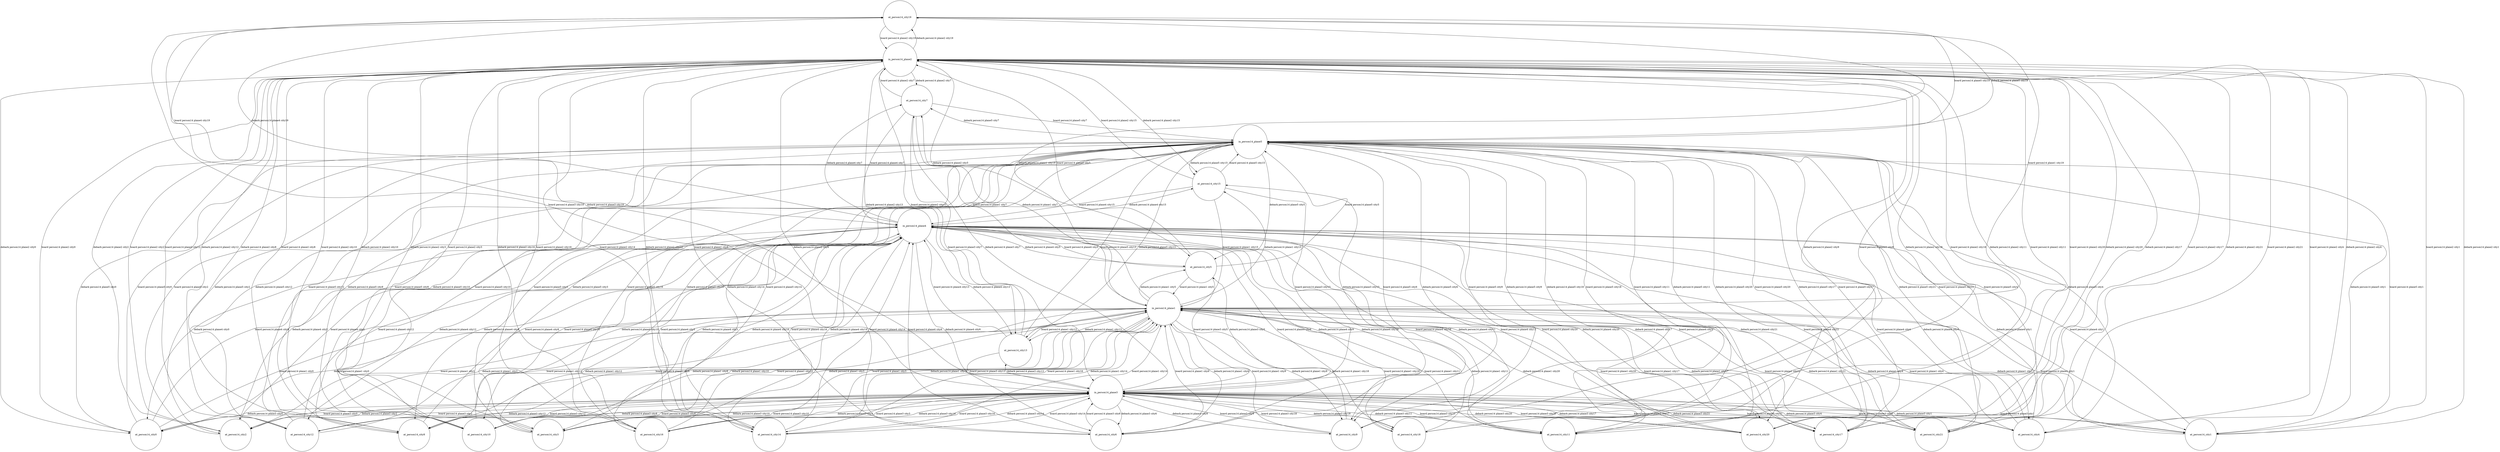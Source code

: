 digraph Tree {
	node [shape=circle, fontsize=14, color=black, fillcolor=white, fontcolor=black];
	 edge [style=solid, color=black];
at_person14_city19 [label="at_person14_city19"];
in_person14_plane2 [label="in_person14_plane2"];
in_person14_plane3 [label="in_person14_plane3"];
in_person14_plane1 [label="in_person14_plane1"];
in_person14_plane4 [label="in_person14_plane4"];
in_person14_plane5 [label="in_person14_plane5"];
at_person14_city20 [label="at_person14_city20"];
at_person14_city17 [label="at_person14_city17"];
at_person14_city0 [label="at_person14_city0"];
at_person14_city2 [label="at_person14_city2"];
at_person14_city12 [label="at_person14_city12"];
at_person14_city8 [label="at_person14_city8"];
at_person14_city4 [label="at_person14_city4"];
at_person14_city1 [label="at_person14_city1"];
at_person14_city10 [label="at_person14_city10"];
at_person14_city3 [label="at_person14_city3"];
at_person14_city16 [label="at_person14_city16"];
at_person14_city14 [label="at_person14_city14"];
at_person14_city6 [label="at_person14_city6"];
at_person14_city9 [label="at_person14_city9"];
at_person14_city18 [label="at_person14_city18"];
at_person14_city21 [label="at_person14_city21"];
at_person14_city11 [label="at_person14_city11"];
at_person14_city13 [label="at_person14_city13"];
at_person14_city5 [label="at_person14_city5"];
at_person14_city15 [label="at_person14_city15"];
at_person14_city7 [label="at_person14_city7"];
at_person14_city19 -> in_person14_plane2 [label="board person14 plane2 city19"];
at_person14_city19 -> in_person14_plane3 [label="board person14 plane3 city19"];
at_person14_city19 -> in_person14_plane1 [label="board person14 plane1 city19"];
at_person14_city19 -> in_person14_plane4 [label="board person14 plane4 city19"];
at_person14_city19 -> in_person14_plane5 [label="board person14 plane5 city19"];
at_person14_city20 -> in_person14_plane2 [label="board person14 plane2 city20"];
at_person14_city20 -> in_person14_plane3 [label="board person14 plane3 city20"];
at_person14_city20 -> in_person14_plane1 [label="board person14 plane1 city20"];
at_person14_city20 -> in_person14_plane4 [label="board person14 plane4 city20"];
at_person14_city20 -> in_person14_plane5 [label="board person14 plane5 city20"];
at_person14_city17 -> in_person14_plane2 [label="board person14 plane2 city17"];
at_person14_city17 -> in_person14_plane3 [label="board person14 plane3 city17"];
at_person14_city17 -> in_person14_plane1 [label="board person14 plane1 city17"];
at_person14_city17 -> in_person14_plane4 [label="board person14 plane4 city17"];
at_person14_city17 -> in_person14_plane5 [label="board person14 plane5 city17"];
at_person14_city0 -> in_person14_plane2 [label="board person14 plane2 city0"];
at_person14_city0 -> in_person14_plane3 [label="board person14 plane3 city0"];
at_person14_city0 -> in_person14_plane1 [label="board person14 plane1 city0"];
at_person14_city0 -> in_person14_plane4 [label="board person14 plane4 city0"];
at_person14_city0 -> in_person14_plane5 [label="board person14 plane5 city0"];
at_person14_city2 -> in_person14_plane2 [label="board person14 plane2 city2"];
at_person14_city2 -> in_person14_plane3 [label="board person14 plane3 city2"];
at_person14_city2 -> in_person14_plane1 [label="board person14 plane1 city2"];
at_person14_city2 -> in_person14_plane4 [label="board person14 plane4 city2"];
at_person14_city2 -> in_person14_plane5 [label="board person14 plane5 city2"];
in_person14_plane2 -> at_person14_city19 [label="debark person14 plane2 city19"];
in_person14_plane2 -> at_person14_city20 [label="debark person14 plane2 city20"];
in_person14_plane2 -> at_person14_city17 [label="debark person14 plane2 city17"];
in_person14_plane2 -> at_person14_city0 [label="debark person14 plane2 city0"];
in_person14_plane2 -> at_person14_city2 [label="debark person14 plane2 city2"];
in_person14_plane2 -> at_person14_city12 [label="debark person14 plane2 city12"];
in_person14_plane2 -> at_person14_city8 [label="debark person14 plane2 city8"];
in_person14_plane2 -> at_person14_city4 [label="debark person14 plane2 city4"];
in_person14_plane2 -> at_person14_city1 [label="debark person14 plane2 city1"];
in_person14_plane2 -> at_person14_city10 [label="debark person14 plane2 city10"];
in_person14_plane2 -> at_person14_city3 [label="debark person14 plane2 city3"];
in_person14_plane2 -> at_person14_city16 [label="debark person14 plane2 city16"];
in_person14_plane2 -> at_person14_city14 [label="debark person14 plane2 city14"];
in_person14_plane2 -> at_person14_city6 [label="debark person14 plane2 city6"];
in_person14_plane2 -> at_person14_city9 [label="debark person14 plane2 city9"];
in_person14_plane2 -> at_person14_city18 [label="debark person14 plane2 city18"];
in_person14_plane2 -> at_person14_city21 [label="debark person14 plane2 city21"];
in_person14_plane2 -> at_person14_city11 [label="debark person14 plane2 city11"];
in_person14_plane2 -> at_person14_city13 [label="debark person14 plane2 city13"];
in_person14_plane2 -> at_person14_city5 [label="debark person14 plane2 city5"];
in_person14_plane2 -> at_person14_city15 [label="debark person14 plane2 city15"];
in_person14_plane2 -> at_person14_city7 [label="debark person14 plane2 city7"];
at_person14_city12 -> in_person14_plane2 [label="board person14 plane2 city12"];
at_person14_city12 -> in_person14_plane3 [label="board person14 plane3 city12"];
at_person14_city12 -> in_person14_plane1 [label="board person14 plane1 city12"];
at_person14_city12 -> in_person14_plane4 [label="board person14 plane4 city12"];
at_person14_city12 -> in_person14_plane5 [label="board person14 plane5 city12"];
at_person14_city8 -> in_person14_plane2 [label="board person14 plane2 city8"];
at_person14_city8 -> in_person14_plane3 [label="board person14 plane3 city8"];
at_person14_city8 -> in_person14_plane1 [label="board person14 plane1 city8"];
at_person14_city8 -> in_person14_plane4 [label="board person14 plane4 city8"];
at_person14_city8 -> in_person14_plane5 [label="board person14 plane5 city8"];
in_person14_plane3 -> at_person14_city19 [label="debark person14 plane3 city19"];
in_person14_plane3 -> at_person14_city20 [label="debark person14 plane3 city20"];
in_person14_plane3 -> at_person14_city17 [label="debark person14 plane3 city17"];
in_person14_plane3 -> at_person14_city0 [label="debark person14 plane3 city0"];
in_person14_plane3 -> at_person14_city2 [label="debark person14 plane3 city2"];
in_person14_plane3 -> at_person14_city12 [label="debark person14 plane3 city12"];
in_person14_plane3 -> at_person14_city8 [label="debark person14 plane3 city8"];
in_person14_plane3 -> at_person14_city4 [label="debark person14 plane3 city4"];
in_person14_plane3 -> at_person14_city1 [label="debark person14 plane3 city1"];
in_person14_plane3 -> at_person14_city10 [label="debark person14 plane3 city10"];
in_person14_plane3 -> at_person14_city3 [label="debark person14 plane3 city3"];
in_person14_plane3 -> at_person14_city16 [label="debark person14 plane3 city16"];
in_person14_plane3 -> at_person14_city14 [label="debark person14 plane3 city14"];
in_person14_plane3 -> at_person14_city6 [label="debark person14 plane3 city6"];
in_person14_plane3 -> at_person14_city9 [label="debark person14 plane3 city9"];
in_person14_plane3 -> at_person14_city18 [label="debark person14 plane3 city18"];
in_person14_plane3 -> at_person14_city21 [label="debark person14 plane3 city21"];
in_person14_plane3 -> at_person14_city11 [label="debark person14 plane3 city11"];
in_person14_plane3 -> at_person14_city13 [label="debark person14 plane3 city13"];
in_person14_plane3 -> at_person14_city5 [label="debark person14 plane3 city5"];
in_person14_plane3 -> at_person14_city15 [label="debark person14 plane3 city15"];
in_person14_plane3 -> at_person14_city7 [label="debark person14 plane3 city7"];
at_person14_city4 -> in_person14_plane2 [label="board person14 plane2 city4"];
at_person14_city4 -> in_person14_plane3 [label="board person14 plane3 city4"];
at_person14_city4 -> in_person14_plane1 [label="board person14 plane1 city4"];
at_person14_city4 -> in_person14_plane4 [label="board person14 plane4 city4"];
at_person14_city4 -> in_person14_plane5 [label="board person14 plane5 city4"];
at_person14_city1 -> in_person14_plane2 [label="board person14 plane2 city1"];
at_person14_city1 -> in_person14_plane3 [label="board person14 plane3 city1"];
at_person14_city1 -> in_person14_plane1 [label="board person14 plane1 city1"];
at_person14_city1 -> in_person14_plane4 [label="board person14 plane4 city1"];
at_person14_city1 -> in_person14_plane5 [label="board person14 plane5 city1"];
at_person14_city10 -> in_person14_plane2 [label="board person14 plane2 city10"];
at_person14_city10 -> in_person14_plane3 [label="board person14 plane3 city10"];
at_person14_city10 -> in_person14_plane1 [label="board person14 plane1 city10"];
at_person14_city10 -> in_person14_plane4 [label="board person14 plane4 city10"];
at_person14_city10 -> in_person14_plane5 [label="board person14 plane5 city10"];
at_person14_city3 -> in_person14_plane2 [label="board person14 plane2 city3"];
at_person14_city3 -> in_person14_plane3 [label="board person14 plane3 city3"];
at_person14_city3 -> in_person14_plane1 [label="board person14 plane1 city3"];
at_person14_city3 -> in_person14_plane4 [label="board person14 plane4 city3"];
at_person14_city3 -> in_person14_plane5 [label="board person14 plane5 city3"];
at_person14_city16 -> in_person14_plane2 [label="board person14 plane2 city16"];
at_person14_city16 -> in_person14_plane3 [label="board person14 plane3 city16"];
at_person14_city16 -> in_person14_plane1 [label="board person14 plane1 city16"];
at_person14_city16 -> in_person14_plane4 [label="board person14 plane4 city16"];
at_person14_city16 -> in_person14_plane5 [label="board person14 plane5 city16"];
at_person14_city14 -> in_person14_plane2 [label="board person14 plane2 city14"];
at_person14_city14 -> in_person14_plane3 [label="board person14 plane3 city14"];
at_person14_city14 -> in_person14_plane1 [label="board person14 plane1 city14"];
at_person14_city14 -> in_person14_plane4 [label="board person14 plane4 city14"];
at_person14_city14 -> in_person14_plane5 [label="board person14 plane5 city14"];
at_person14_city6 -> in_person14_plane2 [label="board person14 plane2 city6"];
at_person14_city6 -> in_person14_plane3 [label="board person14 plane3 city6"];
at_person14_city6 -> in_person14_plane1 [label="board person14 plane1 city6"];
at_person14_city6 -> in_person14_plane4 [label="board person14 plane4 city6"];
at_person14_city6 -> in_person14_plane5 [label="board person14 plane5 city6"];
at_person14_city9 -> in_person14_plane2 [label="board person14 plane2 city9"];
at_person14_city9 -> in_person14_plane3 [label="board person14 plane3 city9"];
at_person14_city9 -> in_person14_plane1 [label="board person14 plane1 city9"];
at_person14_city9 -> in_person14_plane4 [label="board person14 plane4 city9"];
at_person14_city9 -> in_person14_plane5 [label="board person14 plane5 city9"];
at_person14_city18 -> in_person14_plane2 [label="board person14 plane2 city18"];
at_person14_city18 -> in_person14_plane3 [label="board person14 plane3 city18"];
at_person14_city18 -> in_person14_plane1 [label="board person14 plane1 city18"];
at_person14_city18 -> in_person14_plane4 [label="board person14 plane4 city18"];
at_person14_city18 -> in_person14_plane5 [label="board person14 plane5 city18"];
in_person14_plane1 -> at_person14_city19 [label="debark person14 plane1 city19"];
in_person14_plane1 -> at_person14_city20 [label="debark person14 plane1 city20"];
in_person14_plane1 -> at_person14_city17 [label="debark person14 plane1 city17"];
in_person14_plane1 -> at_person14_city0 [label="debark person14 plane1 city0"];
in_person14_plane1 -> at_person14_city2 [label="debark person14 plane1 city2"];
in_person14_plane1 -> at_person14_city12 [label="debark person14 plane1 city12"];
in_person14_plane1 -> at_person14_city8 [label="debark person14 plane1 city8"];
in_person14_plane1 -> at_person14_city4 [label="debark person14 plane1 city4"];
in_person14_plane1 -> at_person14_city1 [label="debark person14 plane1 city1"];
in_person14_plane1 -> at_person14_city10 [label="debark person14 plane1 city10"];
in_person14_plane1 -> at_person14_city3 [label="debark person14 plane1 city3"];
in_person14_plane1 -> at_person14_city16 [label="debark person14 plane1 city16"];
in_person14_plane1 -> at_person14_city14 [label="debark person14 plane1 city14"];
in_person14_plane1 -> at_person14_city6 [label="debark person14 plane1 city6"];
in_person14_plane1 -> at_person14_city9 [label="debark person14 plane1 city9"];
in_person14_plane1 -> at_person14_city18 [label="debark person14 plane1 city18"];
in_person14_plane1 -> at_person14_city21 [label="debark person14 plane1 city21"];
in_person14_plane1 -> at_person14_city11 [label="debark person14 plane1 city11"];
in_person14_plane1 -> at_person14_city13 [label="debark person14 plane1 city13"];
in_person14_plane1 -> at_person14_city5 [label="debark person14 plane1 city5"];
in_person14_plane1 -> at_person14_city15 [label="debark person14 plane1 city15"];
in_person14_plane1 -> at_person14_city7 [label="debark person14 plane1 city7"];
in_person14_plane4 -> at_person14_city19 [label="debark person14 plane4 city19"];
in_person14_plane4 -> at_person14_city20 [label="debark person14 plane4 city20"];
in_person14_plane4 -> at_person14_city17 [label="debark person14 plane4 city17"];
in_person14_plane4 -> at_person14_city0 [label="debark person14 plane4 city0"];
in_person14_plane4 -> at_person14_city2 [label="debark person14 plane4 city2"];
in_person14_plane4 -> at_person14_city12 [label="debark person14 plane4 city12"];
in_person14_plane4 -> at_person14_city8 [label="debark person14 plane4 city8"];
in_person14_plane4 -> at_person14_city4 [label="debark person14 plane4 city4"];
in_person14_plane4 -> at_person14_city1 [label="debark person14 plane4 city1"];
in_person14_plane4 -> at_person14_city10 [label="debark person14 plane4 city10"];
in_person14_plane4 -> at_person14_city3 [label="debark person14 plane4 city3"];
in_person14_plane4 -> at_person14_city16 [label="debark person14 plane4 city16"];
in_person14_plane4 -> at_person14_city14 [label="debark person14 plane4 city14"];
in_person14_plane4 -> at_person14_city6 [label="debark person14 plane4 city6"];
in_person14_plane4 -> at_person14_city9 [label="debark person14 plane4 city9"];
in_person14_plane4 -> at_person14_city18 [label="debark person14 plane4 city18"];
in_person14_plane4 -> at_person14_city21 [label="debark person14 plane4 city21"];
in_person14_plane4 -> at_person14_city11 [label="debark person14 plane4 city11"];
in_person14_plane4 -> at_person14_city13 [label="debark person14 plane4 city13"];
in_person14_plane4 -> at_person14_city5 [label="debark person14 plane4 city5"];
in_person14_plane4 -> at_person14_city15 [label="debark person14 plane4 city15"];
in_person14_plane4 -> at_person14_city7 [label="debark person14 plane4 city7"];
at_person14_city21 -> in_person14_plane2 [label="board person14 plane2 city21"];
at_person14_city21 -> in_person14_plane3 [label="board person14 plane3 city21"];
at_person14_city21 -> in_person14_plane1 [label="board person14 plane1 city21"];
at_person14_city21 -> in_person14_plane4 [label="board person14 plane4 city21"];
at_person14_city21 -> in_person14_plane5 [label="board person14 plane5 city21"];
at_person14_city11 -> in_person14_plane2 [label="board person14 plane2 city11"];
at_person14_city11 -> in_person14_plane3 [label="board person14 plane3 city11"];
at_person14_city11 -> in_person14_plane1 [label="board person14 plane1 city11"];
at_person14_city11 -> in_person14_plane4 [label="board person14 plane4 city11"];
at_person14_city11 -> in_person14_plane5 [label="board person14 plane5 city11"];
at_person14_city13 -> in_person14_plane2 [label="board person14 plane2 city13"];
at_person14_city13 -> in_person14_plane3 [label="board person14 plane3 city13"];
at_person14_city13 -> in_person14_plane1 [label="board person14 plane1 city13"];
at_person14_city13 -> in_person14_plane4 [label="board person14 plane4 city13"];
at_person14_city13 -> in_person14_plane5 [label="board person14 plane5 city13"];
in_person14_plane5 -> at_person14_city19 [label="debark person14 plane5 city19"];
in_person14_plane5 -> at_person14_city20 [label="debark person14 plane5 city20"];
in_person14_plane5 -> at_person14_city17 [label="debark person14 plane5 city17"];
in_person14_plane5 -> at_person14_city0 [label="debark person14 plane5 city0"];
in_person14_plane5 -> at_person14_city2 [label="debark person14 plane5 city2"];
in_person14_plane5 -> at_person14_city12 [label="debark person14 plane5 city12"];
in_person14_plane5 -> at_person14_city8 [label="debark person14 plane5 city8"];
in_person14_plane5 -> at_person14_city4 [label="debark person14 plane5 city4"];
in_person14_plane5 -> at_person14_city1 [label="debark person14 plane5 city1"];
in_person14_plane5 -> at_person14_city10 [label="debark person14 plane5 city10"];
in_person14_plane5 -> at_person14_city3 [label="debark person14 plane5 city3"];
in_person14_plane5 -> at_person14_city16 [label="debark person14 plane5 city16"];
in_person14_plane5 -> at_person14_city14 [label="debark person14 plane5 city14"];
in_person14_plane5 -> at_person14_city6 [label="debark person14 plane5 city6"];
in_person14_plane5 -> at_person14_city9 [label="debark person14 plane5 city9"];
in_person14_plane5 -> at_person14_city18 [label="debark person14 plane5 city18"];
in_person14_plane5 -> at_person14_city21 [label="debark person14 plane5 city21"];
in_person14_plane5 -> at_person14_city11 [label="debark person14 plane5 city11"];
in_person14_plane5 -> at_person14_city13 [label="debark person14 plane5 city13"];
in_person14_plane5 -> at_person14_city5 [label="debark person14 plane5 city5"];
in_person14_plane5 -> at_person14_city15 [label="debark person14 plane5 city15"];
in_person14_plane5 -> at_person14_city7 [label="debark person14 plane5 city7"];
at_person14_city5 -> in_person14_plane2 [label="board person14 plane2 city5"];
at_person14_city5 -> in_person14_plane3 [label="board person14 plane3 city5"];
at_person14_city5 -> in_person14_plane1 [label="board person14 plane1 city5"];
at_person14_city5 -> in_person14_plane4 [label="board person14 plane4 city5"];
at_person14_city5 -> in_person14_plane5 [label="board person14 plane5 city5"];
at_person14_city15 -> in_person14_plane2 [label="board person14 plane2 city15"];
at_person14_city15 -> in_person14_plane3 [label="board person14 plane3 city15"];
at_person14_city15 -> in_person14_plane1 [label="board person14 plane1 city15"];
at_person14_city15 -> in_person14_plane4 [label="board person14 plane4 city15"];
at_person14_city15 -> in_person14_plane5 [label="board person14 plane5 city15"];
at_person14_city7 -> in_person14_plane2 [label="board person14 plane2 city7"];
at_person14_city7 -> in_person14_plane3 [label="board person14 plane3 city7"];
at_person14_city7 -> in_person14_plane1 [label="board person14 plane1 city7"];
at_person14_city7 -> in_person14_plane4 [label="board person14 plane4 city7"];
at_person14_city7 -> in_person14_plane5 [label="board person14 plane5 city7"];
}

